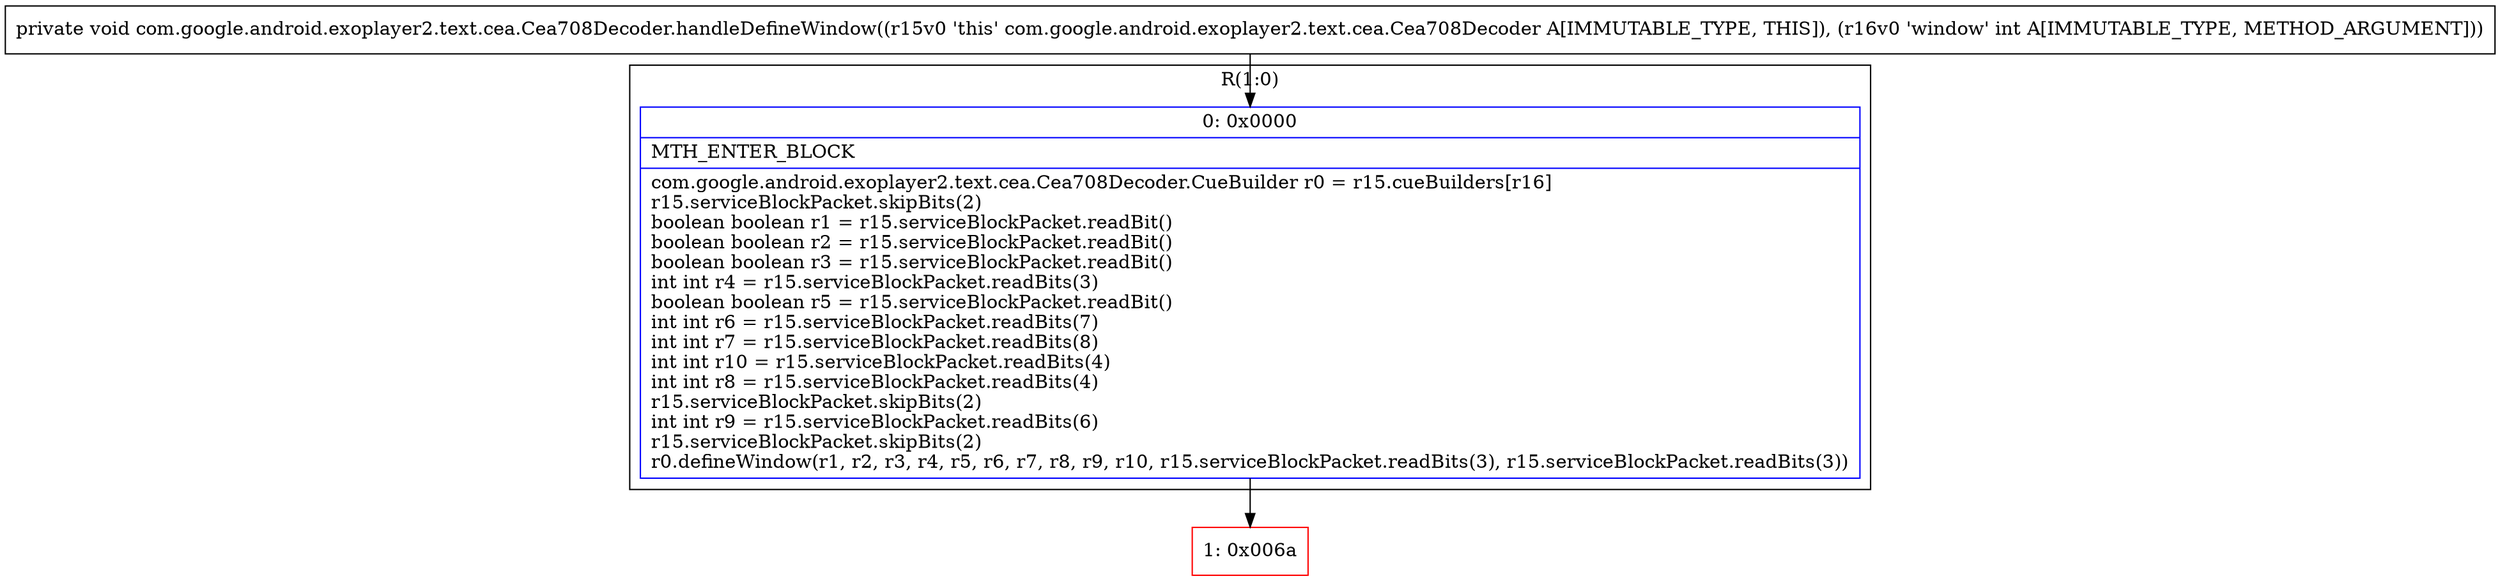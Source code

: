 digraph "CFG forcom.google.android.exoplayer2.text.cea.Cea708Decoder.handleDefineWindow(I)V" {
subgraph cluster_Region_573253844 {
label = "R(1:0)";
node [shape=record,color=blue];
Node_0 [shape=record,label="{0\:\ 0x0000|MTH_ENTER_BLOCK\l|com.google.android.exoplayer2.text.cea.Cea708Decoder.CueBuilder r0 = r15.cueBuilders[r16]\lr15.serviceBlockPacket.skipBits(2)\lboolean boolean r1 = r15.serviceBlockPacket.readBit()\lboolean boolean r2 = r15.serviceBlockPacket.readBit()\lboolean boolean r3 = r15.serviceBlockPacket.readBit()\lint int r4 = r15.serviceBlockPacket.readBits(3)\lboolean boolean r5 = r15.serviceBlockPacket.readBit()\lint int r6 = r15.serviceBlockPacket.readBits(7)\lint int r7 = r15.serviceBlockPacket.readBits(8)\lint int r10 = r15.serviceBlockPacket.readBits(4)\lint int r8 = r15.serviceBlockPacket.readBits(4)\lr15.serviceBlockPacket.skipBits(2)\lint int r9 = r15.serviceBlockPacket.readBits(6)\lr15.serviceBlockPacket.skipBits(2)\lr0.defineWindow(r1, r2, r3, r4, r5, r6, r7, r8, r9, r10, r15.serviceBlockPacket.readBits(3), r15.serviceBlockPacket.readBits(3))\l}"];
}
Node_1 [shape=record,color=red,label="{1\:\ 0x006a}"];
MethodNode[shape=record,label="{private void com.google.android.exoplayer2.text.cea.Cea708Decoder.handleDefineWindow((r15v0 'this' com.google.android.exoplayer2.text.cea.Cea708Decoder A[IMMUTABLE_TYPE, THIS]), (r16v0 'window' int A[IMMUTABLE_TYPE, METHOD_ARGUMENT])) }"];
MethodNode -> Node_0;
Node_0 -> Node_1;
}

